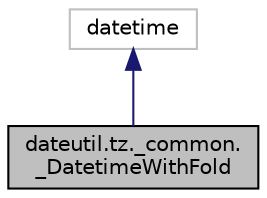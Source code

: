 digraph "dateutil.tz._common._DatetimeWithFold"
{
 // LATEX_PDF_SIZE
  edge [fontname="Helvetica",fontsize="10",labelfontname="Helvetica",labelfontsize="10"];
  node [fontname="Helvetica",fontsize="10",shape=record];
  Node1 [label="dateutil.tz._common.\l_DatetimeWithFold",height=0.2,width=0.4,color="black", fillcolor="grey75", style="filled", fontcolor="black",tooltip=" "];
  Node2 -> Node1 [dir="back",color="midnightblue",fontsize="10",style="solid"];
  Node2 [label="datetime",height=0.2,width=0.4,color="grey75", fillcolor="white", style="filled",tooltip=" "];
}
